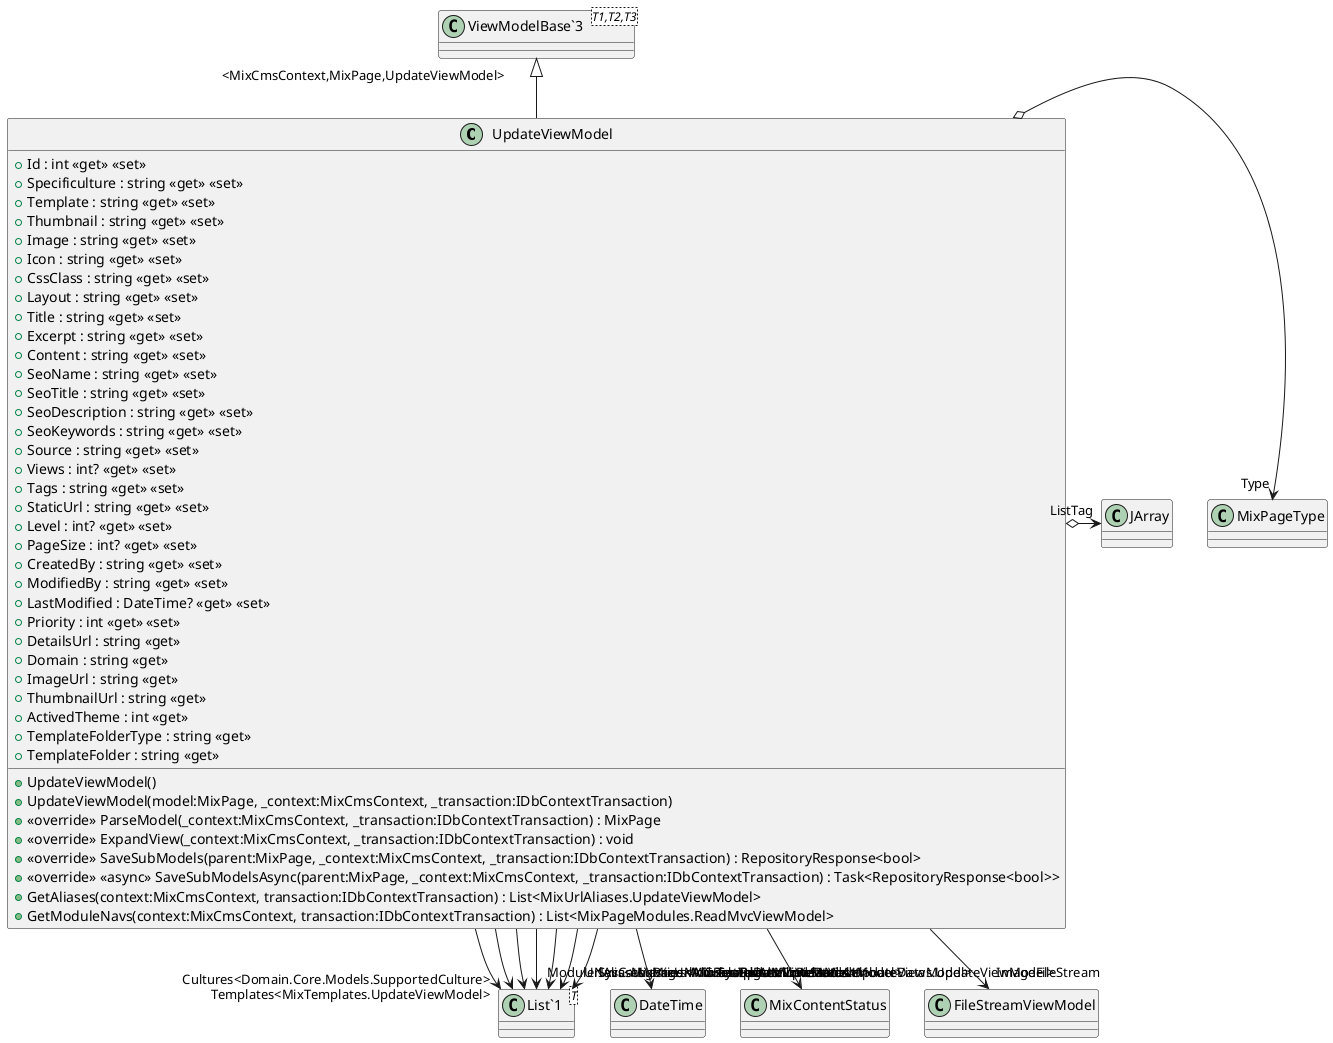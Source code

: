@startuml
class UpdateViewModel {
    + Id : int <<get>> <<set>>
    + Specificulture : string <<get>> <<set>>
    + Template : string <<get>> <<set>>
    + Thumbnail : string <<get>> <<set>>
    + Image : string <<get>> <<set>>
    + Icon : string <<get>> <<set>>
    + CssClass : string <<get>> <<set>>
    + Layout : string <<get>> <<set>>
    + Title : string <<get>> <<set>>
    + Excerpt : string <<get>> <<set>>
    + Content : string <<get>> <<set>>
    + SeoName : string <<get>> <<set>>
    + SeoTitle : string <<get>> <<set>>
    + SeoDescription : string <<get>> <<set>>
    + SeoKeywords : string <<get>> <<set>>
    + Source : string <<get>> <<set>>
    + Views : int? <<get>> <<set>>
    + Tags : string <<get>> <<set>>
    + StaticUrl : string <<get>> <<set>>
    + Level : int? <<get>> <<set>>
    + PageSize : int? <<get>> <<set>>
    + CreatedBy : string <<get>> <<set>>
    + ModifiedBy : string <<get>> <<set>>
    + LastModified : DateTime? <<get>> <<set>>
    + Priority : int <<get>> <<set>>
    + DetailsUrl : string <<get>>
    + Domain : string <<get>>
    + ImageUrl : string <<get>>
    + ThumbnailUrl : string <<get>>
    + ActivedTheme : int <<get>>
    + TemplateFolderType : string <<get>>
    + TemplateFolder : string <<get>>
    + UpdateViewModel()
    + UpdateViewModel(model:MixPage, _context:MixCmsContext, _transaction:IDbContextTransaction)
    + <<override>> ParseModel(_context:MixCmsContext, _transaction:IDbContextTransaction) : MixPage
    + <<override>> ExpandView(_context:MixCmsContext, _transaction:IDbContextTransaction) : void
    + <<override>> SaveSubModels(parent:MixPage, _context:MixCmsContext, _transaction:IDbContextTransaction) : RepositoryResponse<bool>
    + <<override>> <<async>> SaveSubModelsAsync(parent:MixPage, _context:MixCmsContext, _transaction:IDbContextTransaction) : Task<RepositoryResponse<bool>>
    + GetAliases(context:MixCmsContext, transaction:IDbContextTransaction) : List<MixUrlAliases.UpdateViewModel>
    + GetModuleNavs(context:MixCmsContext, transaction:IDbContextTransaction) : List<MixPageModules.ReadMvcViewModel>
}
class "ViewModelBase`3"<T1,T2,T3> {
}
class "List`1"<T> {
}
"ViewModelBase`3" "<MixCmsContext,MixPage,UpdateViewModel>" <|-- UpdateViewModel
UpdateViewModel --> "Cultures<Domain.Core.Models.SupportedCulture>" "List`1"
UpdateViewModel o-> "Type" MixPageType
UpdateViewModel --> "CreatedDateTime" DateTime
UpdateViewModel --> "Status" MixContentStatus
UpdateViewModel --> "ModuleNavs<MixPageModules.ReadMvcViewModel>" "List`1"
UpdateViewModel o-> "ListTag" JArray
UpdateViewModel --> "ImageFileStream" FileStreamViewModel
UpdateViewModel --> "Templates<MixTemplates.UpdateViewModel>" "List`1"
UpdateViewModel --> "Masters<MixTemplates.UpdateViewModel>" "List`1"
UpdateViewModel --> "UrlAliases<MixUrlAliases.UpdateViewModel>" "List`1"
UpdateViewModel --> "SysCategories<MixRelatedAttributeDatas.UpdateViewModel>" "List`1"
UpdateViewModel --> "SysTags<MixRelatedAttributeDatas.UpdateViewModel>" "List`1"
@enduml
